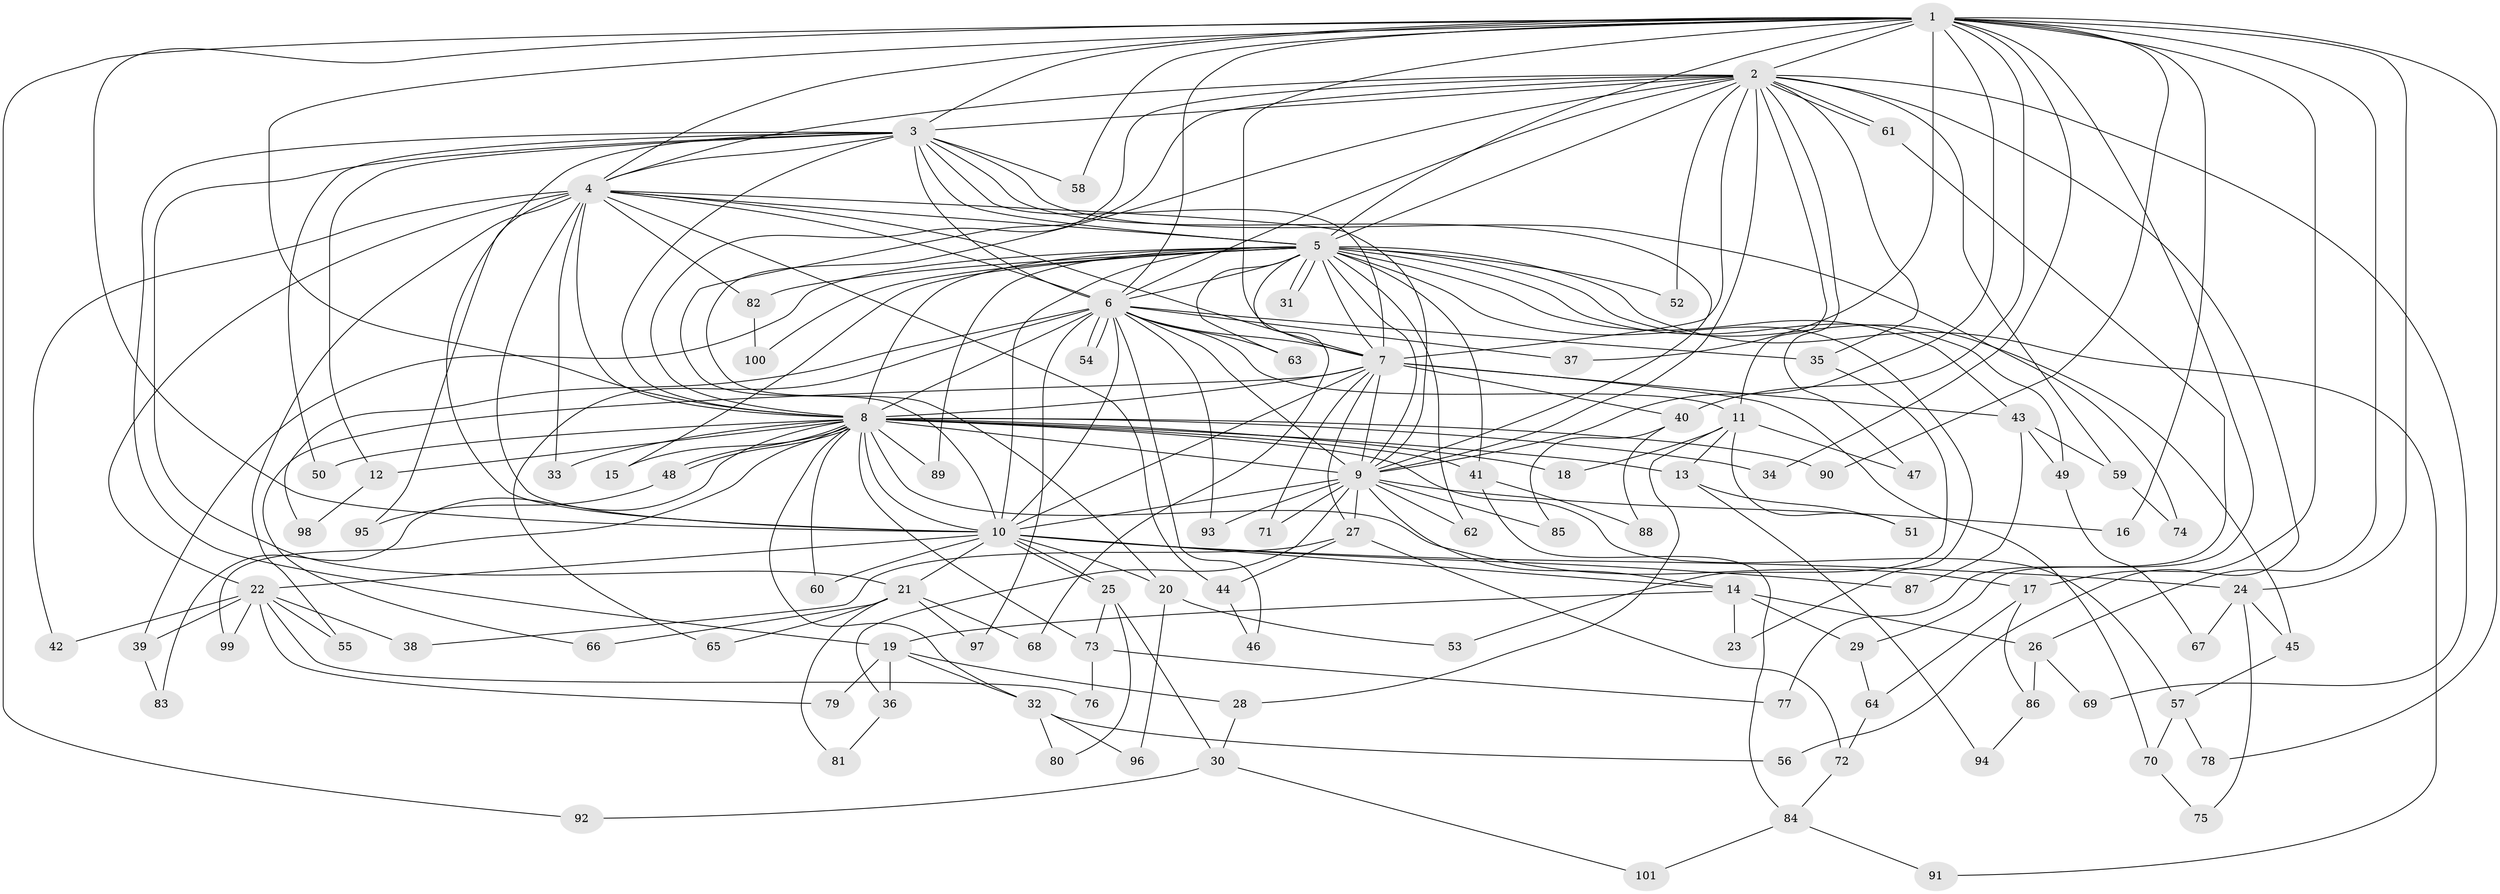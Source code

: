 // coarse degree distribution, {24: 0.027777777777777776, 21: 0.027777777777777776, 15: 0.013888888888888888, 23: 0.013888888888888888, 12: 0.013888888888888888, 16: 0.013888888888888888, 3: 0.1527777777777778, 6: 0.041666666666666664, 2: 0.4722222222222222, 1: 0.013888888888888888, 4: 0.1111111111111111, 7: 0.013888888888888888, 10: 0.013888888888888888, 5: 0.06944444444444445}
// Generated by graph-tools (version 1.1) at 2025/23/03/03/25 07:23:46]
// undirected, 101 vertices, 227 edges
graph export_dot {
graph [start="1"]
  node [color=gray90,style=filled];
  1;
  2;
  3;
  4;
  5;
  6;
  7;
  8;
  9;
  10;
  11;
  12;
  13;
  14;
  15;
  16;
  17;
  18;
  19;
  20;
  21;
  22;
  23;
  24;
  25;
  26;
  27;
  28;
  29;
  30;
  31;
  32;
  33;
  34;
  35;
  36;
  37;
  38;
  39;
  40;
  41;
  42;
  43;
  44;
  45;
  46;
  47;
  48;
  49;
  50;
  51;
  52;
  53;
  54;
  55;
  56;
  57;
  58;
  59;
  60;
  61;
  62;
  63;
  64;
  65;
  66;
  67;
  68;
  69;
  70;
  71;
  72;
  73;
  74;
  75;
  76;
  77;
  78;
  79;
  80;
  81;
  82;
  83;
  84;
  85;
  86;
  87;
  88;
  89;
  90;
  91;
  92;
  93;
  94;
  95;
  96;
  97;
  98;
  99;
  100;
  101;
  1 -- 2;
  1 -- 3;
  1 -- 4;
  1 -- 5;
  1 -- 6;
  1 -- 7;
  1 -- 8;
  1 -- 9;
  1 -- 10;
  1 -- 16;
  1 -- 17;
  1 -- 24;
  1 -- 26;
  1 -- 29;
  1 -- 34;
  1 -- 37;
  1 -- 40;
  1 -- 58;
  1 -- 78;
  1 -- 90;
  1 -- 92;
  2 -- 3;
  2 -- 4;
  2 -- 5;
  2 -- 6;
  2 -- 7;
  2 -- 8;
  2 -- 9;
  2 -- 10;
  2 -- 11;
  2 -- 20;
  2 -- 35;
  2 -- 47;
  2 -- 52;
  2 -- 56;
  2 -- 59;
  2 -- 61;
  2 -- 61;
  2 -- 69;
  3 -- 4;
  3 -- 5;
  3 -- 6;
  3 -- 7;
  3 -- 8;
  3 -- 9;
  3 -- 10;
  3 -- 12;
  3 -- 19;
  3 -- 21;
  3 -- 50;
  3 -- 58;
  3 -- 74;
  4 -- 5;
  4 -- 6;
  4 -- 7;
  4 -- 8;
  4 -- 9;
  4 -- 10;
  4 -- 22;
  4 -- 33;
  4 -- 42;
  4 -- 44;
  4 -- 55;
  4 -- 82;
  4 -- 95;
  5 -- 6;
  5 -- 7;
  5 -- 8;
  5 -- 9;
  5 -- 10;
  5 -- 15;
  5 -- 23;
  5 -- 31;
  5 -- 31;
  5 -- 39;
  5 -- 41;
  5 -- 43;
  5 -- 45;
  5 -- 49;
  5 -- 52;
  5 -- 62;
  5 -- 63;
  5 -- 68;
  5 -- 82;
  5 -- 89;
  5 -- 91;
  5 -- 100;
  6 -- 7;
  6 -- 8;
  6 -- 9;
  6 -- 10;
  6 -- 11;
  6 -- 35;
  6 -- 37;
  6 -- 46;
  6 -- 54;
  6 -- 54;
  6 -- 63;
  6 -- 65;
  6 -- 93;
  6 -- 97;
  6 -- 98;
  7 -- 8;
  7 -- 9;
  7 -- 10;
  7 -- 27;
  7 -- 40;
  7 -- 43;
  7 -- 66;
  7 -- 70;
  7 -- 71;
  8 -- 9;
  8 -- 10;
  8 -- 12;
  8 -- 13;
  8 -- 15;
  8 -- 17;
  8 -- 18;
  8 -- 32;
  8 -- 33;
  8 -- 34;
  8 -- 41;
  8 -- 48;
  8 -- 48;
  8 -- 50;
  8 -- 57;
  8 -- 60;
  8 -- 73;
  8 -- 83;
  8 -- 89;
  8 -- 90;
  8 -- 99;
  9 -- 10;
  9 -- 14;
  9 -- 16;
  9 -- 27;
  9 -- 36;
  9 -- 62;
  9 -- 71;
  9 -- 85;
  9 -- 93;
  10 -- 14;
  10 -- 20;
  10 -- 21;
  10 -- 22;
  10 -- 24;
  10 -- 25;
  10 -- 25;
  10 -- 60;
  10 -- 87;
  11 -- 13;
  11 -- 18;
  11 -- 28;
  11 -- 47;
  11 -- 51;
  12 -- 98;
  13 -- 51;
  13 -- 94;
  14 -- 19;
  14 -- 23;
  14 -- 26;
  14 -- 29;
  17 -- 64;
  17 -- 86;
  19 -- 28;
  19 -- 32;
  19 -- 36;
  19 -- 79;
  20 -- 53;
  20 -- 96;
  21 -- 65;
  21 -- 66;
  21 -- 68;
  21 -- 81;
  21 -- 97;
  22 -- 38;
  22 -- 39;
  22 -- 42;
  22 -- 55;
  22 -- 76;
  22 -- 79;
  22 -- 99;
  24 -- 45;
  24 -- 67;
  24 -- 75;
  25 -- 30;
  25 -- 73;
  25 -- 80;
  26 -- 69;
  26 -- 86;
  27 -- 38;
  27 -- 44;
  27 -- 72;
  28 -- 30;
  29 -- 64;
  30 -- 92;
  30 -- 101;
  32 -- 56;
  32 -- 80;
  32 -- 96;
  35 -- 53;
  36 -- 81;
  39 -- 83;
  40 -- 85;
  40 -- 88;
  41 -- 84;
  41 -- 88;
  43 -- 49;
  43 -- 59;
  43 -- 87;
  44 -- 46;
  45 -- 57;
  48 -- 95;
  49 -- 67;
  57 -- 70;
  57 -- 78;
  59 -- 74;
  61 -- 77;
  64 -- 72;
  70 -- 75;
  72 -- 84;
  73 -- 76;
  73 -- 77;
  82 -- 100;
  84 -- 91;
  84 -- 101;
  86 -- 94;
}

